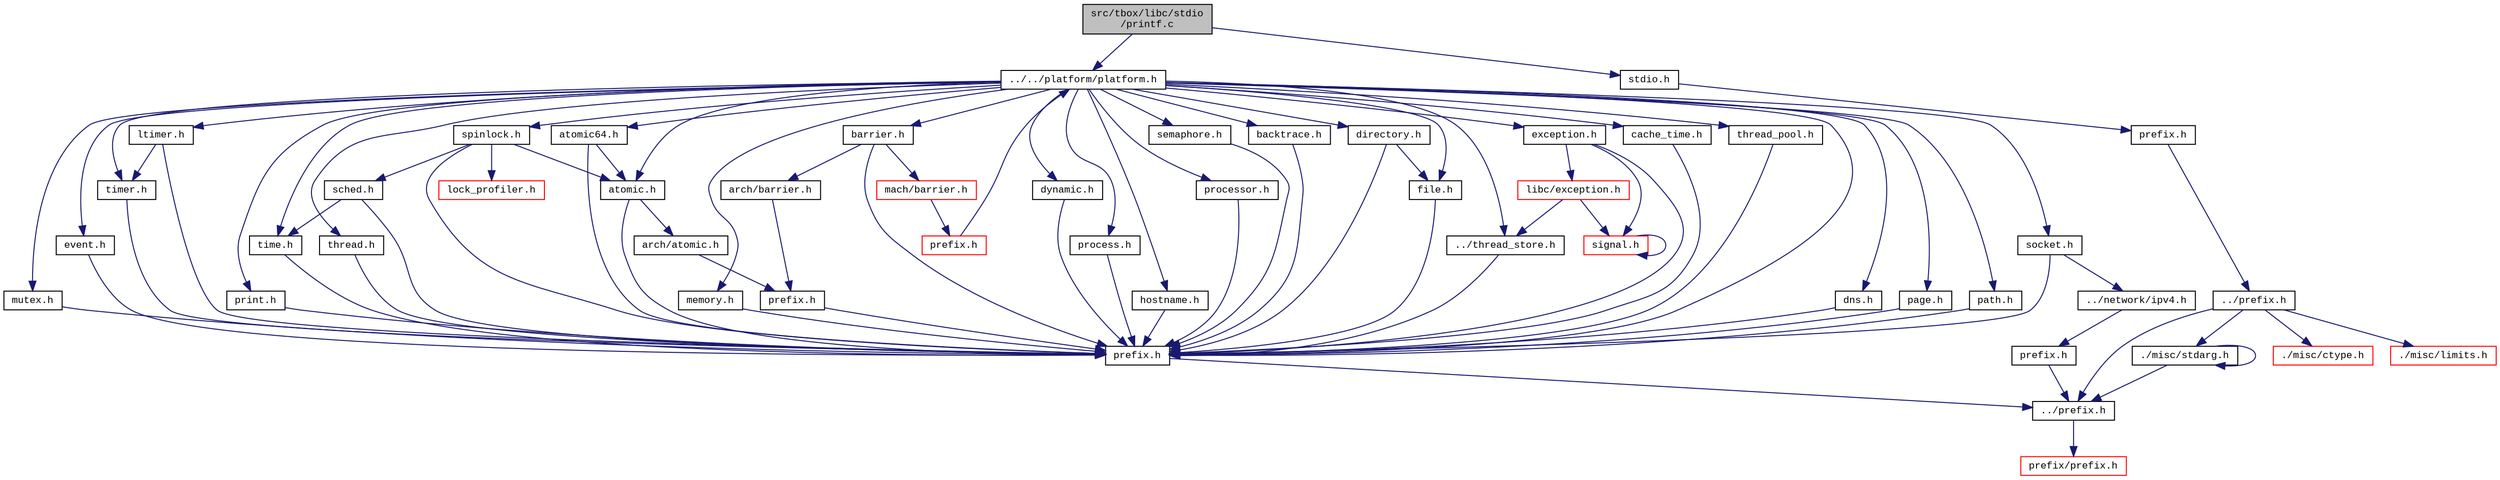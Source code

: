 digraph "src/tbox/libc/stdio/printf.c"
{
  edge [fontname="CourierNew",fontsize="10",labelfontname="CourierNew",labelfontsize="10"];
  node [fontname="CourierNew",fontsize="10",shape=record];
  Node1 [label="src/tbox/libc/stdio\l/printf.c",height=0.2,width=0.4,color="black", fillcolor="grey75", style="filled" fontcolor="black"];
  Node1 -> Node2 [color="midnightblue",fontsize="10",style="solid",fontname="CourierNew"];
  Node2 [label="stdio.h",height=0.2,width=0.4,color="black", fillcolor="white", style="filled",URL="$d6/dd1/stdio_8h.html"];
  Node2 -> Node3 [color="midnightblue",fontsize="10",style="solid",fontname="CourierNew"];
  Node3 [label="prefix.h",height=0.2,width=0.4,color="black", fillcolor="white", style="filled",URL="$d3/de9/libc_2stdio_2prefix_8h_source.html"];
  Node3 -> Node4 [color="midnightblue",fontsize="10",style="solid",fontname="CourierNew"];
  Node4 [label="../prefix.h",height=0.2,width=0.4,color="black", fillcolor="white", style="filled",URL="$d4/df0/libc_2prefix_8h_source.html"];
  Node4 -> Node5 [color="midnightblue",fontsize="10",style="solid",fontname="CourierNew"];
  Node5 [label="../prefix.h",height=0.2,width=0.4,color="black", fillcolor="white", style="filled",URL="$df/d5c/prefix_8h_source.html"];
  Node5 -> Node6 [color="midnightblue",fontsize="10",style="solid",fontname="CourierNew"];
  Node6 [label="prefix/prefix.h",height=0.2,width=0.4,color="red", fillcolor="white", style="filled",URL="$da/da3/prefix_2prefix_8h_source.html"];
  Node4 -> Node7 [color="midnightblue",fontsize="10",style="solid",fontname="CourierNew"];
  Node7 [label="./misc/ctype.h",height=0.2,width=0.4,color="red", fillcolor="white", style="filled",URL="$d7/d0d/ctype_8h.html"];
  Node4 -> Node8 [color="midnightblue",fontsize="10",style="solid",fontname="CourierNew"];
  Node8 [label="./misc/limits.h",height=0.2,width=0.4,color="red", fillcolor="white", style="filled",URL="$d8/dab/libc_2misc_2limits_8h_source.html"];
  Node4 -> Node9 [color="midnightblue",fontsize="10",style="solid",fontname="CourierNew"];
  Node9 [label="./misc/stdarg.h",height=0.2,width=0.4,color="black", fillcolor="white", style="filled",URL="$d1/d2d/stdarg_8h.html"];
  Node9 -> Node5 [color="midnightblue",fontsize="10",style="solid",fontname="CourierNew"];
  Node9 -> Node9 [color="midnightblue",fontsize="10",style="solid",fontname="CourierNew"];
  Node1 -> Node10 [color="midnightblue",fontsize="10",style="solid",fontname="CourierNew"];
  Node10 [label="../../platform/platform.h",height=0.2,width=0.4,color="black", fillcolor="white", style="filled",URL="$de/d03/platform_8h.html"];
  Node10 -> Node11 [color="midnightblue",fontsize="10",style="solid",fontname="CourierNew"];
  Node11 [label="prefix.h",height=0.2,width=0.4,color="black", fillcolor="white", style="filled",URL="$db/dfa/platform_2prefix_8h_source.html"];
  Node11 -> Node5 [color="midnightblue",fontsize="10",style="solid",fontname="CourierNew"];
  Node10 -> Node12 [color="midnightblue",fontsize="10",style="solid",fontname="CourierNew"];
  Node12 [label="dns.h",height=0.2,width=0.4,color="black", fillcolor="white", style="filled",URL="$d9/d31/platform_2dns_8h_source.html"];
  Node12 -> Node11 [color="midnightblue",fontsize="10",style="solid",fontname="CourierNew"];
  Node10 -> Node13 [color="midnightblue",fontsize="10",style="solid",fontname="CourierNew"];
  Node13 [label="page.h",height=0.2,width=0.4,color="black", fillcolor="white", style="filled",URL="$de/dad/page_8h.html"];
  Node13 -> Node11 [color="midnightblue",fontsize="10",style="solid",fontname="CourierNew"];
  Node10 -> Node14 [color="midnightblue",fontsize="10",style="solid",fontname="CourierNew"];
  Node14 [label="path.h",height=0.2,width=0.4,color="black", fillcolor="white", style="filled",URL="$d7/dd4/path_8h_source.html"];
  Node14 -> Node11 [color="midnightblue",fontsize="10",style="solid",fontname="CourierNew"];
  Node10 -> Node15 [color="midnightblue",fontsize="10",style="solid",fontname="CourierNew"];
  Node15 [label="file.h",height=0.2,width=0.4,color="black", fillcolor="white", style="filled",URL="$d2/d4d/file_8h.html"];
  Node15 -> Node11 [color="midnightblue",fontsize="10",style="solid",fontname="CourierNew"];
  Node10 -> Node16 [color="midnightblue",fontsize="10",style="solid",fontname="CourierNew"];
  Node16 [label="time.h",height=0.2,width=0.4,color="black", fillcolor="white", style="filled",URL="$db/d97/platform_2time_8h_source.html"];
  Node16 -> Node11 [color="midnightblue",fontsize="10",style="solid",fontname="CourierNew"];
  Node10 -> Node17 [color="midnightblue",fontsize="10",style="solid",fontname="CourierNew"];
  Node17 [label="mutex.h",height=0.2,width=0.4,color="black", fillcolor="white", style="filled",URL="$d0/df8/mutex_8h.html"];
  Node17 -> Node11 [color="midnightblue",fontsize="10",style="solid",fontname="CourierNew"];
  Node10 -> Node18 [color="midnightblue",fontsize="10",style="solid",fontname="CourierNew"];
  Node18 [label="event.h",height=0.2,width=0.4,color="black", fillcolor="white", style="filled",URL="$dd/d20/event_8h.html"];
  Node18 -> Node11 [color="midnightblue",fontsize="10",style="solid",fontname="CourierNew"];
  Node10 -> Node19 [color="midnightblue",fontsize="10",style="solid",fontname="CourierNew"];
  Node19 [label="timer.h",height=0.2,width=0.4,color="black", fillcolor="white", style="filled",URL="$d5/dd0/timer_8h.html"];
  Node19 -> Node11 [color="midnightblue",fontsize="10",style="solid",fontname="CourierNew"];
  Node10 -> Node20 [color="midnightblue",fontsize="10",style="solid",fontname="CourierNew"];
  Node20 [label="print.h",height=0.2,width=0.4,color="black", fillcolor="white", style="filled",URL="$d5/d77/print_8h.html"];
  Node20 -> Node11 [color="midnightblue",fontsize="10",style="solid",fontname="CourierNew"];
  Node10 -> Node21 [color="midnightblue",fontsize="10",style="solid",fontname="CourierNew"];
  Node21 [label="ltimer.h",height=0.2,width=0.4,color="black", fillcolor="white", style="filled",URL="$d5/d7d/ltimer_8h.html"];
  Node21 -> Node11 [color="midnightblue",fontsize="10",style="solid",fontname="CourierNew"];
  Node21 -> Node19 [color="midnightblue",fontsize="10",style="solid",fontname="CourierNew"];
  Node10 -> Node22 [color="midnightblue",fontsize="10",style="solid",fontname="CourierNew"];
  Node22 [label="socket.h",height=0.2,width=0.4,color="black", fillcolor="white", style="filled",URL="$da/ddd/socket_8h.html"];
  Node22 -> Node11 [color="midnightblue",fontsize="10",style="solid",fontname="CourierNew"];
  Node22 -> Node23 [color="midnightblue",fontsize="10",style="solid",fontname="CourierNew"];
  Node23 [label="../network/ipv4.h",height=0.2,width=0.4,color="black", fillcolor="white", style="filled",URL="$d7/d19/ipv4_8h.html"];
  Node23 -> Node24 [color="midnightblue",fontsize="10",style="solid",fontname="CourierNew"];
  Node24 [label="prefix.h",height=0.2,width=0.4,color="black", fillcolor="white", style="filled",URL="$d2/df3/network_2prefix_8h_source.html"];
  Node24 -> Node5 [color="midnightblue",fontsize="10",style="solid",fontname="CourierNew"];
  Node10 -> Node25 [color="midnightblue",fontsize="10",style="solid",fontname="CourierNew"];
  Node25 [label="thread.h",height=0.2,width=0.4,color="black", fillcolor="white", style="filled",URL="$db/dd5/thread_8h.html"];
  Node25 -> Node11 [color="midnightblue",fontsize="10",style="solid",fontname="CourierNew"];
  Node10 -> Node26 [color="midnightblue",fontsize="10",style="solid",fontname="CourierNew"];
  Node26 [label="atomic.h",height=0.2,width=0.4,color="black", fillcolor="white", style="filled",URL="$dd/d02/atomic_8h_source.html"];
  Node26 -> Node11 [color="midnightblue",fontsize="10",style="solid",fontname="CourierNew"];
  Node26 -> Node27 [color="midnightblue",fontsize="10",style="solid",fontname="CourierNew"];
  Node27 [label="arch/atomic.h",height=0.2,width=0.4,color="black", fillcolor="white", style="filled",URL="$df/d85/arch_2atomic_8h_source.html"];
  Node27 -> Node28 [color="midnightblue",fontsize="10",style="solid",fontname="CourierNew"];
  Node28 [label="prefix.h",height=0.2,width=0.4,color="black", fillcolor="white", style="filled",URL="$d5/d4f/platform_2arch_2prefix_8h_source.html"];
  Node28 -> Node11 [color="midnightblue",fontsize="10",style="solid",fontname="CourierNew"];
  Node10 -> Node29 [color="midnightblue",fontsize="10",style="solid",fontname="CourierNew"];
  Node29 [label="memory.h",height=0.2,width=0.4,color="black", fillcolor="white", style="filled",URL="$d0/db0/platform_2memory_8h_source.html"];
  Node29 -> Node11 [color="midnightblue",fontsize="10",style="solid",fontname="CourierNew"];
  Node10 -> Node30 [color="midnightblue",fontsize="10",style="solid",fontname="CourierNew"];
  Node30 [label="barrier.h",height=0.2,width=0.4,color="black", fillcolor="white", style="filled",URL="$df/d9a/barrier_8h_source.html"];
  Node30 -> Node11 [color="midnightblue",fontsize="10",style="solid",fontname="CourierNew"];
  Node30 -> Node31 [color="midnightblue",fontsize="10",style="solid",fontname="CourierNew"];
  Node31 [label="mach/barrier.h",height=0.2,width=0.4,color="red", fillcolor="white", style="filled",URL="$d2/d2f/mach_2barrier_8h_source.html"];
  Node31 -> Node32 [color="midnightblue",fontsize="10",style="solid",fontname="CourierNew"];
  Node32 [label="prefix.h",height=0.2,width=0.4,color="red", fillcolor="white", style="filled",URL="$de/d41/platform_2mach_2prefix_8h_source.html"];
  Node32 -> Node10 [color="midnightblue",fontsize="10",style="solid",fontname="CourierNew"];
  Node30 -> Node33 [color="midnightblue",fontsize="10",style="solid",fontname="CourierNew"];
  Node33 [label="arch/barrier.h",height=0.2,width=0.4,color="black", fillcolor="white", style="filled",URL="$da/d1c/arch_2barrier_8h_source.html"];
  Node33 -> Node28 [color="midnightblue",fontsize="10",style="solid",fontname="CourierNew"];
  Node10 -> Node34 [color="midnightblue",fontsize="10",style="solid",fontname="CourierNew"];
  Node34 [label="dynamic.h",height=0.2,width=0.4,color="black", fillcolor="white", style="filled",URL="$df/dd3/dynamic_8h_source.html"];
  Node34 -> Node11 [color="midnightblue",fontsize="10",style="solid",fontname="CourierNew"];
  Node10 -> Node35 [color="midnightblue",fontsize="10",style="solid",fontname="CourierNew"];
  Node35 [label="process.h",height=0.2,width=0.4,color="black", fillcolor="white", style="filled",URL="$da/d42/process_8h.html"];
  Node35 -> Node11 [color="midnightblue",fontsize="10",style="solid",fontname="CourierNew"];
  Node10 -> Node36 [color="midnightblue",fontsize="10",style="solid",fontname="CourierNew"];
  Node36 [label="spinlock.h",height=0.2,width=0.4,color="black", fillcolor="white", style="filled",URL="$df/d63/spinlock_8h.html"];
  Node36 -> Node11 [color="midnightblue",fontsize="10",style="solid",fontname="CourierNew"];
  Node36 -> Node37 [color="midnightblue",fontsize="10",style="solid",fontname="CourierNew"];
  Node37 [label="sched.h",height=0.2,width=0.4,color="black", fillcolor="white", style="filled",URL="$d7/d00/sched_8h.html"];
  Node37 -> Node11 [color="midnightblue",fontsize="10",style="solid",fontname="CourierNew"];
  Node37 -> Node16 [color="midnightblue",fontsize="10",style="solid",fontname="CourierNew"];
  Node36 -> Node26 [color="midnightblue",fontsize="10",style="solid",fontname="CourierNew"];
  Node36 -> Node38 [color="midnightblue",fontsize="10",style="solid",fontname="CourierNew"];
  Node38 [label="lock_profiler.h",height=0.2,width=0.4,color="red", fillcolor="white", style="filled",URL="$d8/da8/lock__profiler_8h.html"];
  Node10 -> Node39 [color="midnightblue",fontsize="10",style="solid",fontname="CourierNew"];
  Node39 [label="atomic64.h",height=0.2,width=0.4,color="black", fillcolor="white", style="filled",URL="$df/dd4/atomic64_8h_source.html"];
  Node39 -> Node11 [color="midnightblue",fontsize="10",style="solid",fontname="CourierNew"];
  Node39 -> Node26 [color="midnightblue",fontsize="10",style="solid",fontname="CourierNew"];
  Node10 -> Node40 [color="midnightblue",fontsize="10",style="solid",fontname="CourierNew"];
  Node40 [label="hostname.h",height=0.2,width=0.4,color="black", fillcolor="white", style="filled",URL="$d4/de1/hostname_8h.html"];
  Node40 -> Node11 [color="midnightblue",fontsize="10",style="solid",fontname="CourierNew"];
  Node10 -> Node41 [color="midnightblue",fontsize="10",style="solid",fontname="CourierNew"];
  Node41 [label="processor.h",height=0.2,width=0.4,color="black", fillcolor="white", style="filled",URL="$d9/d99/processor_8h.html"];
  Node41 -> Node11 [color="midnightblue",fontsize="10",style="solid",fontname="CourierNew"];
  Node10 -> Node42 [color="midnightblue",fontsize="10",style="solid",fontname="CourierNew"];
  Node42 [label="semaphore.h",height=0.2,width=0.4,color="black", fillcolor="white", style="filled",URL="$d6/dc6/semaphore_8h.html"];
  Node42 -> Node11 [color="midnightblue",fontsize="10",style="solid",fontname="CourierNew"];
  Node10 -> Node43 [color="midnightblue",fontsize="10",style="solid",fontname="CourierNew"];
  Node43 [label="backtrace.h",height=0.2,width=0.4,color="black", fillcolor="white", style="filled",URL="$d3/dda/backtrace_8h.html"];
  Node43 -> Node11 [color="midnightblue",fontsize="10",style="solid",fontname="CourierNew"];
  Node10 -> Node44 [color="midnightblue",fontsize="10",style="solid",fontname="CourierNew"];
  Node44 [label="directory.h",height=0.2,width=0.4,color="black", fillcolor="white", style="filled",URL="$d9/d0f/directory_8h.html"];
  Node44 -> Node11 [color="midnightblue",fontsize="10",style="solid",fontname="CourierNew"];
  Node44 -> Node15 [color="midnightblue",fontsize="10",style="solid",fontname="CourierNew"];
  Node10 -> Node45 [color="midnightblue",fontsize="10",style="solid",fontname="CourierNew"];
  Node45 [label="exception.h",height=0.2,width=0.4,color="black", fillcolor="white", style="filled",URL="$dd/d2d/exception_8h_source.html"];
  Node45 -> Node11 [color="midnightblue",fontsize="10",style="solid",fontname="CourierNew"];
  Node45 -> Node46 [color="midnightblue",fontsize="10",style="solid",fontname="CourierNew"];
  Node46 [label="signal.h",height=0.2,width=0.4,color="red", fillcolor="white", style="filled",URL="$d8/d39/signal_8h.html"];
  Node46 -> Node46 [color="midnightblue",fontsize="10",style="solid",fontname="CourierNew"];
  Node45 -> Node47 [color="midnightblue",fontsize="10",style="solid",fontname="CourierNew"];
  Node47 [label="libc/exception.h",height=0.2,width=0.4,color="red", fillcolor="white", style="filled",URL="$dc/da7/libc_2exception_8h_source.html"];
  Node47 -> Node48 [color="midnightblue",fontsize="10",style="solid",fontname="CourierNew"];
  Node48 [label="../thread_store.h",height=0.2,width=0.4,color="black", fillcolor="white", style="filled",URL="$d8/d4a/thread__store_8h.html"];
  Node48 -> Node11 [color="midnightblue",fontsize="10",style="solid",fontname="CourierNew"];
  Node47 -> Node46 [color="midnightblue",fontsize="10",style="solid",fontname="CourierNew"];
  Node10 -> Node49 [color="midnightblue",fontsize="10",style="solid",fontname="CourierNew"];
  Node49 [label="cache_time.h",height=0.2,width=0.4,color="black", fillcolor="white", style="filled",URL="$d4/d37/cache__time_8h.html"];
  Node49 -> Node11 [color="midnightblue",fontsize="10",style="solid",fontname="CourierNew"];
  Node10 -> Node50 [color="midnightblue",fontsize="10",style="solid",fontname="CourierNew"];
  Node50 [label="thread_pool.h",height=0.2,width=0.4,color="black", fillcolor="white", style="filled",URL="$d3/dec/thread__pool_8h.html"];
  Node50 -> Node11 [color="midnightblue",fontsize="10",style="solid",fontname="CourierNew"];
  Node10 -> Node48 [color="midnightblue",fontsize="10",style="solid",fontname="CourierNew"];
}
